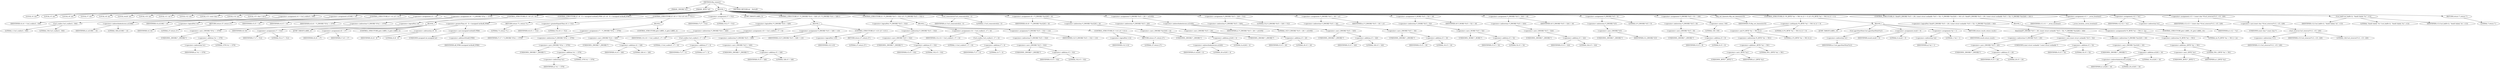 digraph tftp_connect {  
"1000113" [label = "(METHOD,tftp_connect)" ]
"1000114" [label = "(PARAM,_DWORD *a1)" ]
"1000115" [label = "(PARAM,_BYTE *a2)" ]
"1000116" [label = "(BLOCK,,)" ]
"1000117" [label = "(LOCAL,v4: int)" ]
"1000118" [label = "(LOCAL,v5: int)" ]
"1000119" [label = "(LOCAL,v6: int)" ]
"1000120" [label = "(LOCAL,v7: int)" ]
"1000121" [label = "(LOCAL,v8: int)" ]
"1000122" [label = "(LOCAL,result: int)" ]
"1000123" [label = "(LOCAL,v10: int)" ]
"1000124" [label = "(LOCAL,v11: int *)" ]
"1000125" [label = "(LOCAL,v12: int)" ]
"1000126" [label = "(LOCAL,v13: const char *)" ]
"1000127" [label = "(LOCAL,v14: int)" ]
"1000128" [label = "(LOCAL,v15: char [ 128 ])" ]
"1000129" [label = "(<operator>.assignment,v4 = Curl_ccalloc(1, 336))" ]
"1000130" [label = "(IDENTIFIER,v4,v4 = Curl_ccalloc(1, 336))" ]
"1000131" [label = "(Curl_ccalloc,Curl_ccalloc(1, 336))" ]
"1000132" [label = "(LITERAL,1,Curl_ccalloc(1, 336))" ]
"1000133" [label = "(LITERAL,336,Curl_ccalloc(1, 336))" ]
"1000134" [label = "(<operator>.assignment,a1[188] = v4)" ]
"1000135" [label = "(<operator>.indirectIndexAccess,a1[188])" ]
"1000136" [label = "(IDENTIFIER,a1,a1[188] = v4)" ]
"1000137" [label = "(LITERAL,188,a1[188] = v4)" ]
"1000138" [label = "(IDENTIFIER,v4,a1[188] = v4)" ]
"1000139" [label = "(CONTROL_STRUCTURE,if ( !v4 ),if ( !v4 ))" ]
"1000140" [label = "(<operator>.logicalNot,!v4)" ]
"1000141" [label = "(IDENTIFIER,v4,!v4)" ]
"1000142" [label = "(RETURN,return 27;,return 27;)" ]
"1000143" [label = "(LITERAL,27,return 27;)" ]
"1000144" [label = "(<operator>.assignment,v5 = v4)" ]
"1000145" [label = "(IDENTIFIER,v5,v5 = v4)" ]
"1000146" [label = "(IDENTIFIER,v4,v5 = v4)" ]
"1000147" [label = "(<operator>.assignment,v6 = *(_DWORD *)(*a1 + 1576))" ]
"1000148" [label = "(IDENTIFIER,v6,v6 = *(_DWORD *)(*a1 + 1576))" ]
"1000149" [label = "(<operator>.indirection,*(_DWORD *)(*a1 + 1576))" ]
"1000150" [label = "(<operator>.cast,(_DWORD *)(*a1 + 1576))" ]
"1000151" [label = "(UNKNOWN,_DWORD *,_DWORD *)" ]
"1000152" [label = "(<operator>.addition,*a1 + 1576)" ]
"1000153" [label = "(<operator>.indirection,*a1)" ]
"1000154" [label = "(IDENTIFIER,a1,*a1 + 1576)" ]
"1000155" [label = "(LITERAL,1576,*a1 + 1576)" ]
"1000156" [label = "(CONTROL_STRUCTURE,if ( !v6 ),if ( !v6 ))" ]
"1000157" [label = "(<operator>.logicalNot,!v6)" ]
"1000158" [label = "(IDENTIFIER,v6,!v6)" ]
"1000159" [label = "(BLOCK,,)" ]
"1000160" [label = "(<operator>.assignment,v7 = 512)" ]
"1000161" [label = "(IDENTIFIER,v7,v7 = 512)" ]
"1000162" [label = "(LITERAL,512,v7 = 512)" ]
"1000163" [label = "(JUMP_TARGET,LABEL_4)" ]
"1000164" [label = "(<operator>.assignment,v6 = v7)" ]
"1000165" [label = "(IDENTIFIER,v6,v6 = v7)" ]
"1000166" [label = "(IDENTIFIER,v7,v6 = v7)" ]
"1000167" [label = "(CONTROL_STRUCTURE,goto LABEL_5;,goto LABEL_5;)" ]
"1000168" [label = "(CONTROL_STRUCTURE,if ( v6 - 8 > (unsigned int)&off_FFB0 ),if ( v6 - 8 > (unsigned int)&off_FFB0 ))" ]
"1000169" [label = "(<operator>.greaterThan,v6 - 8 > (unsigned int)&off_FFB0)" ]
"1000170" [label = "(<operator>.subtraction,v6 - 8)" ]
"1000171" [label = "(IDENTIFIER,v6,v6 - 8)" ]
"1000172" [label = "(LITERAL,8,v6 - 8)" ]
"1000173" [label = "(<operator>.cast,(unsigned int)&off_FFB0)" ]
"1000174" [label = "(UNKNOWN,unsigned int,unsigned int)" ]
"1000175" [label = "(<operator>.addressOf,&off_FFB0)" ]
"1000176" [label = "(IDENTIFIER,off_FFB0,(unsigned int)&off_FFB0)" ]
"1000177" [label = "(RETURN,return 71;,return 71;)" ]
"1000178" [label = "(LITERAL,71,return 71;)" ]
"1000179" [label = "(CONTROL_STRUCTURE,if ( v6 >= 512 ),if ( v6 >= 512 ))" ]
"1000180" [label = "(<operator>.greaterEqualsThan,v6 >= 512)" ]
"1000181" [label = "(IDENTIFIER,v6,v6 >= 512)" ]
"1000182" [label = "(LITERAL,512,v6 >= 512)" ]
"1000183" [label = "(BLOCK,,)" ]
"1000184" [label = "(<operator>.assignment,v7 = *(_DWORD *)(*a1 + 1576))" ]
"1000185" [label = "(IDENTIFIER,v7,v7 = *(_DWORD *)(*a1 + 1576))" ]
"1000186" [label = "(<operator>.indirection,*(_DWORD *)(*a1 + 1576))" ]
"1000187" [label = "(<operator>.cast,(_DWORD *)(*a1 + 1576))" ]
"1000188" [label = "(UNKNOWN,_DWORD *,_DWORD *)" ]
"1000189" [label = "(<operator>.addition,*a1 + 1576)" ]
"1000190" [label = "(<operator>.indirection,*a1)" ]
"1000191" [label = "(IDENTIFIER,a1,*a1 + 1576)" ]
"1000192" [label = "(LITERAL,1576,*a1 + 1576)" ]
"1000193" [label = "(CONTROL_STRUCTURE,goto LABEL_4;,goto LABEL_4;)" ]
"1000194" [label = "(<operator>.assignment,v7 = 512)" ]
"1000195" [label = "(IDENTIFIER,v7,v7 = 512)" ]
"1000196" [label = "(LITERAL,512,v7 = 512)" ]
"1000197" [label = "(JUMP_TARGET,LABEL_5)" ]
"1000198" [label = "(CONTROL_STRUCTURE,if ( !*(_DWORD *)(v4 + 328) ),if ( !*(_DWORD *)(v4 + 328) ))" ]
"1000199" [label = "(<operator>.logicalNot,!*(_DWORD *)(v4 + 328))" ]
"1000200" [label = "(<operator>.indirection,*(_DWORD *)(v4 + 328))" ]
"1000201" [label = "(<operator>.cast,(_DWORD *)(v4 + 328))" ]
"1000202" [label = "(UNKNOWN,_DWORD *,_DWORD *)" ]
"1000203" [label = "(<operator>.addition,v4 + 328)" ]
"1000204" [label = "(IDENTIFIER,v4,v4 + 328)" ]
"1000205" [label = "(LITERAL,328,v4 + 328)" ]
"1000206" [label = "(BLOCK,,)" ]
"1000207" [label = "(<operator>.assignment,v10 = Curl_ccalloc(1, v7 + 4))" ]
"1000208" [label = "(IDENTIFIER,v10,v10 = Curl_ccalloc(1, v7 + 4))" ]
"1000209" [label = "(Curl_ccalloc,Curl_ccalloc(1, v7 + 4))" ]
"1000210" [label = "(LITERAL,1,Curl_ccalloc(1, v7 + 4))" ]
"1000211" [label = "(<operator>.addition,v7 + 4)" ]
"1000212" [label = "(IDENTIFIER,v7,v7 + 4)" ]
"1000213" [label = "(LITERAL,4,v7 + 4)" ]
"1000214" [label = "(<operator>.assignment,*(_DWORD *)(v5 + 328) = v10)" ]
"1000215" [label = "(<operator>.indirection,*(_DWORD *)(v5 + 328))" ]
"1000216" [label = "(<operator>.cast,(_DWORD *)(v5 + 328))" ]
"1000217" [label = "(UNKNOWN,_DWORD *,_DWORD *)" ]
"1000218" [label = "(<operator>.addition,v5 + 328)" ]
"1000219" [label = "(IDENTIFIER,v5,v5 + 328)" ]
"1000220" [label = "(LITERAL,328,v5 + 328)" ]
"1000221" [label = "(IDENTIFIER,v10,*(_DWORD *)(v5 + 328) = v10)" ]
"1000222" [label = "(CONTROL_STRUCTURE,if ( !v10 ),if ( !v10 ))" ]
"1000223" [label = "(<operator>.logicalNot,!v10)" ]
"1000224" [label = "(IDENTIFIER,v10,!v10)" ]
"1000225" [label = "(RETURN,return 27;,return 27;)" ]
"1000226" [label = "(LITERAL,27,return 27;)" ]
"1000227" [label = "(CONTROL_STRUCTURE,if ( !*(_DWORD *)(v5 + 332) ),if ( !*(_DWORD *)(v5 + 332) ))" ]
"1000228" [label = "(<operator>.logicalNot,!*(_DWORD *)(v5 + 332))" ]
"1000229" [label = "(<operator>.indirection,*(_DWORD *)(v5 + 332))" ]
"1000230" [label = "(<operator>.cast,(_DWORD *)(v5 + 332))" ]
"1000231" [label = "(UNKNOWN,_DWORD *,_DWORD *)" ]
"1000232" [label = "(<operator>.addition,v5 + 332)" ]
"1000233" [label = "(IDENTIFIER,v5,v5 + 332)" ]
"1000234" [label = "(LITERAL,332,v5 + 332)" ]
"1000235" [label = "(BLOCK,,)" ]
"1000236" [label = "(<operator>.assignment,v14 = Curl_ccalloc(1, v7 + 4))" ]
"1000237" [label = "(IDENTIFIER,v14,v14 = Curl_ccalloc(1, v7 + 4))" ]
"1000238" [label = "(Curl_ccalloc,Curl_ccalloc(1, v7 + 4))" ]
"1000239" [label = "(LITERAL,1,Curl_ccalloc(1, v7 + 4))" ]
"1000240" [label = "(<operator>.addition,v7 + 4)" ]
"1000241" [label = "(IDENTIFIER,v7,v7 + 4)" ]
"1000242" [label = "(LITERAL,4,v7 + 4)" ]
"1000243" [label = "(<operator>.assignment,*(_DWORD *)(v5 + 332) = v14)" ]
"1000244" [label = "(<operator>.indirection,*(_DWORD *)(v5 + 332))" ]
"1000245" [label = "(<operator>.cast,(_DWORD *)(v5 + 332))" ]
"1000246" [label = "(UNKNOWN,_DWORD *,_DWORD *)" ]
"1000247" [label = "(<operator>.addition,v5 + 332)" ]
"1000248" [label = "(IDENTIFIER,v5,v5 + 332)" ]
"1000249" [label = "(LITERAL,332,v5 + 332)" ]
"1000250" [label = "(IDENTIFIER,v14,*(_DWORD *)(v5 + 332) = v14)" ]
"1000251" [label = "(CONTROL_STRUCTURE,if ( !v14 ),if ( !v14 ))" ]
"1000252" [label = "(<operator>.logicalNot,!v14)" ]
"1000253" [label = "(IDENTIFIER,v14,!v14)" ]
"1000254" [label = "(RETURN,return 27;,return 27;)" ]
"1000255" [label = "(LITERAL,27,return 27;)" ]
"1000256" [label = "(Curl_conncontrol,Curl_conncontrol(a1, 1))" ]
"1000257" [label = "(IDENTIFIER,a1,Curl_conncontrol(a1, 1))" ]
"1000258" [label = "(LITERAL,1,Curl_conncontrol(a1, 1))" ]
"1000259" [label = "(<operator>.assignment,v8 = *(_DWORD *)(a1[20] + 4))" ]
"1000260" [label = "(IDENTIFIER,v8,v8 = *(_DWORD *)(a1[20] + 4))" ]
"1000261" [label = "(<operator>.indirection,*(_DWORD *)(a1[20] + 4))" ]
"1000262" [label = "(<operator>.cast,(_DWORD *)(a1[20] + 4))" ]
"1000263" [label = "(UNKNOWN,_DWORD *,_DWORD *)" ]
"1000264" [label = "(<operator>.addition,a1[20] + 4)" ]
"1000265" [label = "(<operator>.indirectIndexAccess,a1[20])" ]
"1000266" [label = "(IDENTIFIER,a1,a1[20] + 4)" ]
"1000267" [label = "(LITERAL,20,a1[20] + 4)" ]
"1000268" [label = "(LITERAL,4,a1[20] + 4)" ]
"1000269" [label = "(<operator>.assignment,*(_DWORD *)(v5 + 20) = a1[105])" ]
"1000270" [label = "(<operator>.indirection,*(_DWORD *)(v5 + 20))" ]
"1000271" [label = "(<operator>.cast,(_DWORD *)(v5 + 20))" ]
"1000272" [label = "(UNKNOWN,_DWORD *,_DWORD *)" ]
"1000273" [label = "(<operator>.addition,v5 + 20)" ]
"1000274" [label = "(IDENTIFIER,v5,v5 + 20)" ]
"1000275" [label = "(LITERAL,20,v5 + 20)" ]
"1000276" [label = "(<operator>.indirectIndexAccess,a1[105])" ]
"1000277" [label = "(IDENTIFIER,a1,*(_DWORD *)(v5 + 20) = a1[105])" ]
"1000278" [label = "(LITERAL,105,*(_DWORD *)(v5 + 20) = a1[105])" ]
"1000279" [label = "(<operator>.assignment,*(_DWORD *)(v5 + 320) = 512)" ]
"1000280" [label = "(<operator>.indirection,*(_DWORD *)(v5 + 320))" ]
"1000281" [label = "(<operator>.cast,(_DWORD *)(v5 + 320))" ]
"1000282" [label = "(UNKNOWN,_DWORD *,_DWORD *)" ]
"1000283" [label = "(<operator>.addition,v5 + 320)" ]
"1000284" [label = "(IDENTIFIER,v5,v5 + 320)" ]
"1000285" [label = "(LITERAL,320,v5 + 320)" ]
"1000286" [label = "(LITERAL,512,*(_DWORD *)(v5 + 320) = 512)" ]
"1000287" [label = "(<operator>.assignment,*(_DWORD *)(v5 + 16) = a1)" ]
"1000288" [label = "(<operator>.indirection,*(_DWORD *)(v5 + 16))" ]
"1000289" [label = "(<operator>.cast,(_DWORD *)(v5 + 16))" ]
"1000290" [label = "(UNKNOWN,_DWORD *,_DWORD *)" ]
"1000291" [label = "(<operator>.addition,v5 + 16)" ]
"1000292" [label = "(IDENTIFIER,v5,v5 + 16)" ]
"1000293" [label = "(LITERAL,16,v5 + 16)" ]
"1000294" [label = "(IDENTIFIER,a1,*(_DWORD *)(v5 + 16) = a1)" ]
"1000295" [label = "(<operator>.assignment,*(_WORD *)(v5 + 52) = v8)" ]
"1000296" [label = "(<operator>.indirection,*(_WORD *)(v5 + 52))" ]
"1000297" [label = "(<operator>.cast,(_WORD *)(v5 + 52))" ]
"1000298" [label = "(UNKNOWN,_WORD *,_WORD *)" ]
"1000299" [label = "(<operator>.addition,v5 + 52)" ]
"1000300" [label = "(IDENTIFIER,v5,v5 + 52)" ]
"1000301" [label = "(LITERAL,52,v5 + 52)" ]
"1000302" [label = "(IDENTIFIER,v8,*(_WORD *)(v5 + 52) = v8)" ]
"1000303" [label = "(<operator>.assignment,*(_DWORD *)(v5 + 324) = v6)" ]
"1000304" [label = "(<operator>.indirection,*(_DWORD *)(v5 + 324))" ]
"1000305" [label = "(<operator>.cast,(_DWORD *)(v5 + 324))" ]
"1000306" [label = "(UNKNOWN,_DWORD *,_DWORD *)" ]
"1000307" [label = "(<operator>.addition,v5 + 324)" ]
"1000308" [label = "(IDENTIFIER,v5,v5 + 324)" ]
"1000309" [label = "(LITERAL,324,v5 + 324)" ]
"1000310" [label = "(IDENTIFIER,v6,*(_DWORD *)(v5 + 324) = v6)" ]
"1000311" [label = "(<operator>.assignment,*(_DWORD *)v5 = 0)" ]
"1000312" [label = "(<operator>.indirection,*(_DWORD *)v5)" ]
"1000313" [label = "(<operator>.cast,(_DWORD *)v5)" ]
"1000314" [label = "(UNKNOWN,_DWORD *,_DWORD *)" ]
"1000315" [label = "(IDENTIFIER,v5,(_DWORD *)v5)" ]
"1000316" [label = "(LITERAL,0,*(_DWORD *)v5 = 0)" ]
"1000317" [label = "(<operator>.assignment,*(_DWORD *)(v5 + 8) = -100)" ]
"1000318" [label = "(<operator>.indirection,*(_DWORD *)(v5 + 8))" ]
"1000319" [label = "(<operator>.cast,(_DWORD *)(v5 + 8))" ]
"1000320" [label = "(UNKNOWN,_DWORD *,_DWORD *)" ]
"1000321" [label = "(<operator>.addition,v5 + 8)" ]
"1000322" [label = "(IDENTIFIER,v5,v5 + 8)" ]
"1000323" [label = "(LITERAL,8,v5 + 8)" ]
"1000324" [label = "(<operator>.minus,-100)" ]
"1000325" [label = "(LITERAL,100,-100)" ]
"1000326" [label = "(tftp_set_timeouts,tftp_set_timeouts(v5))" ]
"1000327" [label = "(IDENTIFIER,v5,tftp_set_timeouts(v5))" ]
"1000328" [label = "(CONTROL_STRUCTURE,if ( (*((_BYTE *)a1 + 591) & 2) != 0 ),if ( (*((_BYTE *)a1 + 591) & 2) != 0 ))" ]
"1000329" [label = "(<operator>.notEquals,(*((_BYTE *)a1 + 591) & 2) != 0)" ]
"1000330" [label = "(<operator>.and,*((_BYTE *)a1 + 591) & 2)" ]
"1000331" [label = "(<operator>.indirection,*((_BYTE *)a1 + 591))" ]
"1000332" [label = "(<operator>.addition,(_BYTE *)a1 + 591)" ]
"1000333" [label = "(<operator>.cast,(_BYTE *)a1)" ]
"1000334" [label = "(UNKNOWN,_BYTE *,_BYTE *)" ]
"1000335" [label = "(IDENTIFIER,a1,(_BYTE *)a1)" ]
"1000336" [label = "(LITERAL,591,(_BYTE *)a1 + 591)" ]
"1000337" [label = "(LITERAL,2,*((_BYTE *)a1 + 591) & 2)" ]
"1000338" [label = "(LITERAL,0,(*((_BYTE *)a1 + 591) & 2) != 0)" ]
"1000339" [label = "(BLOCK,,)" ]
"1000340" [label = "(JUMP_TARGET,LABEL_10)" ]
"1000341" [label = "(Curl_pgrsStartNow,Curl_pgrsStartNow(*a1))" ]
"1000342" [label = "(<operator>.indirection,*a1)" ]
"1000343" [label = "(IDENTIFIER,a1,Curl_pgrsStartNow(*a1))" ]
"1000344" [label = "(<operator>.assignment,result = 0)" ]
"1000345" [label = "(IDENTIFIER,result,result = 0)" ]
"1000346" [label = "(LITERAL,0,result = 0)" ]
"1000347" [label = "(<operator>.assignment,*a2 = 1)" ]
"1000348" [label = "(<operator>.indirection,*a2)" ]
"1000349" [label = "(IDENTIFIER,a2,*a2 = 1)" ]
"1000350" [label = "(LITERAL,1,*a2 = 1)" ]
"1000351" [label = "(RETURN,return result;,return result;)" ]
"1000352" [label = "(IDENTIFIER,result,return result;)" ]
"1000353" [label = "(CONTROL_STRUCTURE,if ( !bind(*(_DWORD *)(v5 + 20), (const struct sockaddr *)(v5 + 52), *(_DWORD *)(a1[20] + 16)) ),if ( !bind(*(_DWORD *)(v5 + 20), (const struct sockaddr *)(v5 + 52), *(_DWORD *)(a1[20] + 16)) ))" ]
"1000354" [label = "(<operator>.logicalNot,!bind(*(_DWORD *)(v5 + 20), (const struct sockaddr *)(v5 + 52), *(_DWORD *)(a1[20] + 16)))" ]
"1000355" [label = "(bind,bind(*(_DWORD *)(v5 + 20), (const struct sockaddr *)(v5 + 52), *(_DWORD *)(a1[20] + 16)))" ]
"1000356" [label = "(<operator>.indirection,*(_DWORD *)(v5 + 20))" ]
"1000357" [label = "(<operator>.cast,(_DWORD *)(v5 + 20))" ]
"1000358" [label = "(UNKNOWN,_DWORD *,_DWORD *)" ]
"1000359" [label = "(<operator>.addition,v5 + 20)" ]
"1000360" [label = "(IDENTIFIER,v5,v5 + 20)" ]
"1000361" [label = "(LITERAL,20,v5 + 20)" ]
"1000362" [label = "(<operator>.cast,(const struct sockaddr *)(v5 + 52))" ]
"1000363" [label = "(UNKNOWN,const struct sockaddr *,const struct sockaddr *)" ]
"1000364" [label = "(<operator>.addition,v5 + 52)" ]
"1000365" [label = "(IDENTIFIER,v5,v5 + 52)" ]
"1000366" [label = "(LITERAL,52,v5 + 52)" ]
"1000367" [label = "(<operator>.indirection,*(_DWORD *)(a1[20] + 16))" ]
"1000368" [label = "(<operator>.cast,(_DWORD *)(a1[20] + 16))" ]
"1000369" [label = "(UNKNOWN,_DWORD *,_DWORD *)" ]
"1000370" [label = "(<operator>.addition,a1[20] + 16)" ]
"1000371" [label = "(<operator>.indirectIndexAccess,a1[20])" ]
"1000372" [label = "(IDENTIFIER,a1,a1[20] + 16)" ]
"1000373" [label = "(LITERAL,20,a1[20] + 16)" ]
"1000374" [label = "(LITERAL,16,a1[20] + 16)" ]
"1000375" [label = "(BLOCK,,)" ]
"1000376" [label = "(<operators>.assignmentOr,*((_BYTE *)a1 + 591) |= 2u)" ]
"1000377" [label = "(<operator>.indirection,*((_BYTE *)a1 + 591))" ]
"1000378" [label = "(<operator>.addition,(_BYTE *)a1 + 591)" ]
"1000379" [label = "(<operator>.cast,(_BYTE *)a1)" ]
"1000380" [label = "(UNKNOWN,_BYTE *,_BYTE *)" ]
"1000381" [label = "(IDENTIFIER,a1,(_BYTE *)a1)" ]
"1000382" [label = "(LITERAL,591,(_BYTE *)a1 + 591)" ]
"1000383" [label = "(LITERAL,2u,*((_BYTE *)a1 + 591) |= 2u)" ]
"1000384" [label = "(CONTROL_STRUCTURE,goto LABEL_10;,goto LABEL_10;)" ]
"1000385" [label = "(<operator>.assignment,v11 = _errno_location())" ]
"1000386" [label = "(IDENTIFIER,v11,v11 = _errno_location())" ]
"1000387" [label = "(_errno_location,_errno_location())" ]
"1000388" [label = "(<operator>.assignment,v12 = *a1)" ]
"1000389" [label = "(IDENTIFIER,v12,v12 = *a1)" ]
"1000390" [label = "(<operator>.indirection,*a1)" ]
"1000391" [label = "(IDENTIFIER,a1,v12 = *a1)" ]
"1000392" [label = "(<operator>.assignment,v13 = (const char *)Curl_strerror(*v11, v15, 128))" ]
"1000393" [label = "(IDENTIFIER,v13,v13 = (const char *)Curl_strerror(*v11, v15, 128))" ]
"1000394" [label = "(<operator>.cast,(const char *)Curl_strerror(*v11, v15, 128))" ]
"1000395" [label = "(UNKNOWN,const char *,const char *)" ]
"1000396" [label = "(Curl_strerror,Curl_strerror(*v11, v15, 128))" ]
"1000397" [label = "(<operator>.indirection,*v11)" ]
"1000398" [label = "(IDENTIFIER,v11,Curl_strerror(*v11, v15, 128))" ]
"1000399" [label = "(IDENTIFIER,v15,Curl_strerror(*v11, v15, 128))" ]
"1000400" [label = "(LITERAL,128,Curl_strerror(*v11, v15, 128))" ]
"1000401" [label = "(Curl_failf,Curl_failf(v12, \"bind() failed; %s\", v13))" ]
"1000402" [label = "(IDENTIFIER,v12,Curl_failf(v12, \"bind() failed; %s\", v13))" ]
"1000403" [label = "(LITERAL,\"bind() failed; %s\",Curl_failf(v12, \"bind() failed; %s\", v13))" ]
"1000404" [label = "(IDENTIFIER,v13,Curl_failf(v12, \"bind() failed; %s\", v13))" ]
"1000405" [label = "(RETURN,return 7;,return 7;)" ]
"1000406" [label = "(LITERAL,7,return 7;)" ]
"1000407" [label = "(METHOD_RETURN,int __fastcall)" ]
  "1000113" -> "1000114" 
  "1000113" -> "1000115" 
  "1000113" -> "1000116" 
  "1000113" -> "1000407" 
  "1000116" -> "1000117" 
  "1000116" -> "1000118" 
  "1000116" -> "1000119" 
  "1000116" -> "1000120" 
  "1000116" -> "1000121" 
  "1000116" -> "1000122" 
  "1000116" -> "1000123" 
  "1000116" -> "1000124" 
  "1000116" -> "1000125" 
  "1000116" -> "1000126" 
  "1000116" -> "1000127" 
  "1000116" -> "1000128" 
  "1000116" -> "1000129" 
  "1000116" -> "1000134" 
  "1000116" -> "1000139" 
  "1000116" -> "1000144" 
  "1000116" -> "1000147" 
  "1000116" -> "1000156" 
  "1000116" -> "1000168" 
  "1000116" -> "1000179" 
  "1000116" -> "1000194" 
  "1000116" -> "1000197" 
  "1000116" -> "1000198" 
  "1000116" -> "1000227" 
  "1000116" -> "1000256" 
  "1000116" -> "1000259" 
  "1000116" -> "1000269" 
  "1000116" -> "1000279" 
  "1000116" -> "1000287" 
  "1000116" -> "1000295" 
  "1000116" -> "1000303" 
  "1000116" -> "1000311" 
  "1000116" -> "1000317" 
  "1000116" -> "1000326" 
  "1000116" -> "1000328" 
  "1000116" -> "1000353" 
  "1000116" -> "1000385" 
  "1000116" -> "1000388" 
  "1000116" -> "1000392" 
  "1000116" -> "1000401" 
  "1000116" -> "1000405" 
  "1000129" -> "1000130" 
  "1000129" -> "1000131" 
  "1000131" -> "1000132" 
  "1000131" -> "1000133" 
  "1000134" -> "1000135" 
  "1000134" -> "1000138" 
  "1000135" -> "1000136" 
  "1000135" -> "1000137" 
  "1000139" -> "1000140" 
  "1000139" -> "1000142" 
  "1000140" -> "1000141" 
  "1000142" -> "1000143" 
  "1000144" -> "1000145" 
  "1000144" -> "1000146" 
  "1000147" -> "1000148" 
  "1000147" -> "1000149" 
  "1000149" -> "1000150" 
  "1000150" -> "1000151" 
  "1000150" -> "1000152" 
  "1000152" -> "1000153" 
  "1000152" -> "1000155" 
  "1000153" -> "1000154" 
  "1000156" -> "1000157" 
  "1000156" -> "1000159" 
  "1000157" -> "1000158" 
  "1000159" -> "1000160" 
  "1000159" -> "1000163" 
  "1000159" -> "1000164" 
  "1000159" -> "1000167" 
  "1000160" -> "1000161" 
  "1000160" -> "1000162" 
  "1000164" -> "1000165" 
  "1000164" -> "1000166" 
  "1000168" -> "1000169" 
  "1000168" -> "1000177" 
  "1000169" -> "1000170" 
  "1000169" -> "1000173" 
  "1000170" -> "1000171" 
  "1000170" -> "1000172" 
  "1000173" -> "1000174" 
  "1000173" -> "1000175" 
  "1000175" -> "1000176" 
  "1000177" -> "1000178" 
  "1000179" -> "1000180" 
  "1000179" -> "1000183" 
  "1000180" -> "1000181" 
  "1000180" -> "1000182" 
  "1000183" -> "1000184" 
  "1000183" -> "1000193" 
  "1000184" -> "1000185" 
  "1000184" -> "1000186" 
  "1000186" -> "1000187" 
  "1000187" -> "1000188" 
  "1000187" -> "1000189" 
  "1000189" -> "1000190" 
  "1000189" -> "1000192" 
  "1000190" -> "1000191" 
  "1000194" -> "1000195" 
  "1000194" -> "1000196" 
  "1000198" -> "1000199" 
  "1000198" -> "1000206" 
  "1000199" -> "1000200" 
  "1000200" -> "1000201" 
  "1000201" -> "1000202" 
  "1000201" -> "1000203" 
  "1000203" -> "1000204" 
  "1000203" -> "1000205" 
  "1000206" -> "1000207" 
  "1000206" -> "1000214" 
  "1000206" -> "1000222" 
  "1000207" -> "1000208" 
  "1000207" -> "1000209" 
  "1000209" -> "1000210" 
  "1000209" -> "1000211" 
  "1000211" -> "1000212" 
  "1000211" -> "1000213" 
  "1000214" -> "1000215" 
  "1000214" -> "1000221" 
  "1000215" -> "1000216" 
  "1000216" -> "1000217" 
  "1000216" -> "1000218" 
  "1000218" -> "1000219" 
  "1000218" -> "1000220" 
  "1000222" -> "1000223" 
  "1000222" -> "1000225" 
  "1000223" -> "1000224" 
  "1000225" -> "1000226" 
  "1000227" -> "1000228" 
  "1000227" -> "1000235" 
  "1000228" -> "1000229" 
  "1000229" -> "1000230" 
  "1000230" -> "1000231" 
  "1000230" -> "1000232" 
  "1000232" -> "1000233" 
  "1000232" -> "1000234" 
  "1000235" -> "1000236" 
  "1000235" -> "1000243" 
  "1000235" -> "1000251" 
  "1000236" -> "1000237" 
  "1000236" -> "1000238" 
  "1000238" -> "1000239" 
  "1000238" -> "1000240" 
  "1000240" -> "1000241" 
  "1000240" -> "1000242" 
  "1000243" -> "1000244" 
  "1000243" -> "1000250" 
  "1000244" -> "1000245" 
  "1000245" -> "1000246" 
  "1000245" -> "1000247" 
  "1000247" -> "1000248" 
  "1000247" -> "1000249" 
  "1000251" -> "1000252" 
  "1000251" -> "1000254" 
  "1000252" -> "1000253" 
  "1000254" -> "1000255" 
  "1000256" -> "1000257" 
  "1000256" -> "1000258" 
  "1000259" -> "1000260" 
  "1000259" -> "1000261" 
  "1000261" -> "1000262" 
  "1000262" -> "1000263" 
  "1000262" -> "1000264" 
  "1000264" -> "1000265" 
  "1000264" -> "1000268" 
  "1000265" -> "1000266" 
  "1000265" -> "1000267" 
  "1000269" -> "1000270" 
  "1000269" -> "1000276" 
  "1000270" -> "1000271" 
  "1000271" -> "1000272" 
  "1000271" -> "1000273" 
  "1000273" -> "1000274" 
  "1000273" -> "1000275" 
  "1000276" -> "1000277" 
  "1000276" -> "1000278" 
  "1000279" -> "1000280" 
  "1000279" -> "1000286" 
  "1000280" -> "1000281" 
  "1000281" -> "1000282" 
  "1000281" -> "1000283" 
  "1000283" -> "1000284" 
  "1000283" -> "1000285" 
  "1000287" -> "1000288" 
  "1000287" -> "1000294" 
  "1000288" -> "1000289" 
  "1000289" -> "1000290" 
  "1000289" -> "1000291" 
  "1000291" -> "1000292" 
  "1000291" -> "1000293" 
  "1000295" -> "1000296" 
  "1000295" -> "1000302" 
  "1000296" -> "1000297" 
  "1000297" -> "1000298" 
  "1000297" -> "1000299" 
  "1000299" -> "1000300" 
  "1000299" -> "1000301" 
  "1000303" -> "1000304" 
  "1000303" -> "1000310" 
  "1000304" -> "1000305" 
  "1000305" -> "1000306" 
  "1000305" -> "1000307" 
  "1000307" -> "1000308" 
  "1000307" -> "1000309" 
  "1000311" -> "1000312" 
  "1000311" -> "1000316" 
  "1000312" -> "1000313" 
  "1000313" -> "1000314" 
  "1000313" -> "1000315" 
  "1000317" -> "1000318" 
  "1000317" -> "1000324" 
  "1000318" -> "1000319" 
  "1000319" -> "1000320" 
  "1000319" -> "1000321" 
  "1000321" -> "1000322" 
  "1000321" -> "1000323" 
  "1000324" -> "1000325" 
  "1000326" -> "1000327" 
  "1000328" -> "1000329" 
  "1000328" -> "1000339" 
  "1000329" -> "1000330" 
  "1000329" -> "1000338" 
  "1000330" -> "1000331" 
  "1000330" -> "1000337" 
  "1000331" -> "1000332" 
  "1000332" -> "1000333" 
  "1000332" -> "1000336" 
  "1000333" -> "1000334" 
  "1000333" -> "1000335" 
  "1000339" -> "1000340" 
  "1000339" -> "1000341" 
  "1000339" -> "1000344" 
  "1000339" -> "1000347" 
  "1000339" -> "1000351" 
  "1000341" -> "1000342" 
  "1000342" -> "1000343" 
  "1000344" -> "1000345" 
  "1000344" -> "1000346" 
  "1000347" -> "1000348" 
  "1000347" -> "1000350" 
  "1000348" -> "1000349" 
  "1000351" -> "1000352" 
  "1000353" -> "1000354" 
  "1000353" -> "1000375" 
  "1000354" -> "1000355" 
  "1000355" -> "1000356" 
  "1000355" -> "1000362" 
  "1000355" -> "1000367" 
  "1000356" -> "1000357" 
  "1000357" -> "1000358" 
  "1000357" -> "1000359" 
  "1000359" -> "1000360" 
  "1000359" -> "1000361" 
  "1000362" -> "1000363" 
  "1000362" -> "1000364" 
  "1000364" -> "1000365" 
  "1000364" -> "1000366" 
  "1000367" -> "1000368" 
  "1000368" -> "1000369" 
  "1000368" -> "1000370" 
  "1000370" -> "1000371" 
  "1000370" -> "1000374" 
  "1000371" -> "1000372" 
  "1000371" -> "1000373" 
  "1000375" -> "1000376" 
  "1000375" -> "1000384" 
  "1000376" -> "1000377" 
  "1000376" -> "1000383" 
  "1000377" -> "1000378" 
  "1000378" -> "1000379" 
  "1000378" -> "1000382" 
  "1000379" -> "1000380" 
  "1000379" -> "1000381" 
  "1000385" -> "1000386" 
  "1000385" -> "1000387" 
  "1000388" -> "1000389" 
  "1000388" -> "1000390" 
  "1000390" -> "1000391" 
  "1000392" -> "1000393" 
  "1000392" -> "1000394" 
  "1000394" -> "1000395" 
  "1000394" -> "1000396" 
  "1000396" -> "1000397" 
  "1000396" -> "1000399" 
  "1000396" -> "1000400" 
  "1000397" -> "1000398" 
  "1000401" -> "1000402" 
  "1000401" -> "1000403" 
  "1000401" -> "1000404" 
  "1000405" -> "1000406" 
}

